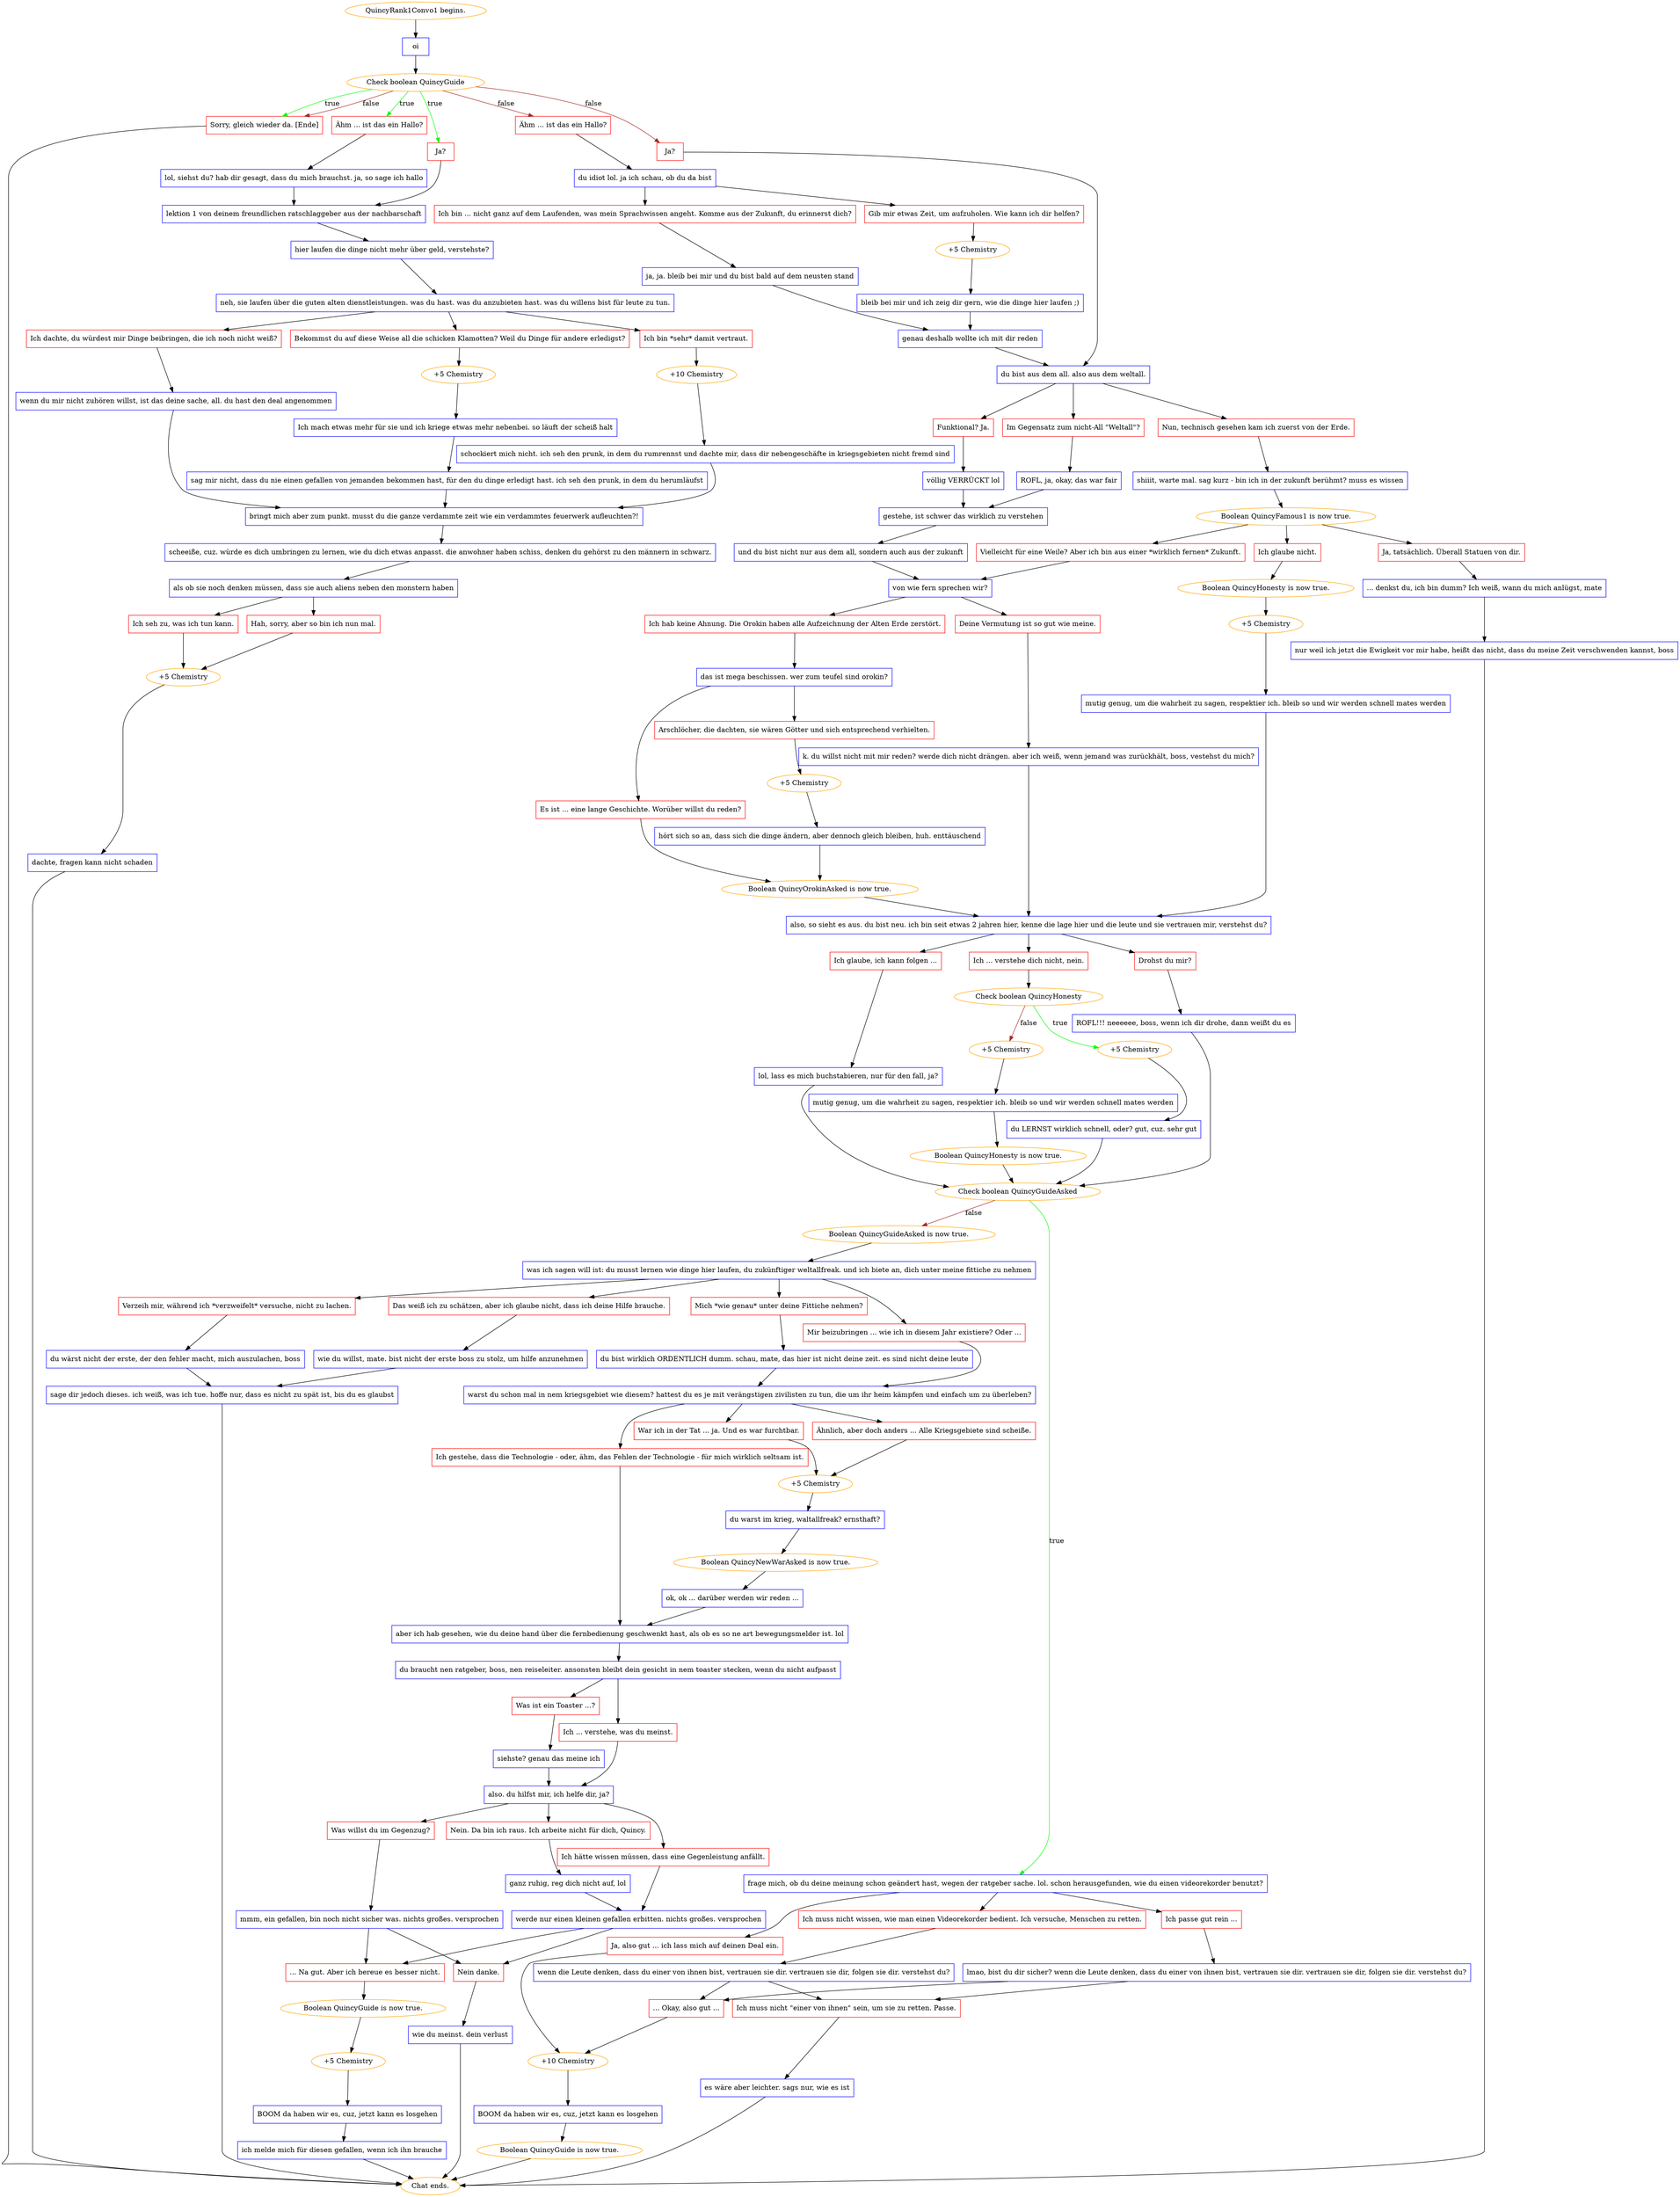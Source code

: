digraph {
	"QuincyRank1Convo1 begins." [color=orange];
		"QuincyRank1Convo1 begins." -> j257008930;
	j257008930 [label="oi",shape=box,color=blue];
		j257008930 -> j792879949;
	j792879949 [label="Check boolean QuincyGuide",color=orange];
		j792879949 -> j3331028198 [label=true,color=green];
		j792879949 -> j2456115091 [label=true,color=green];
		j792879949 -> j98709836 [label=true,color=green];
		j792879949 -> j3331028198 [label=false,color=brown];
		j792879949 -> j199591473 [label=false,color=brown];
		j792879949 -> j47267271 [label=false,color=brown];
	j3331028198 [label="Sorry, gleich wieder da. [Ende]",shape=box,color=red];
		j3331028198 -> "Chat ends.";
	j2456115091 [label="Ähm ... ist das ein Hallo?",shape=box,color=red];
		j2456115091 -> j2202277862;
	j98709836 [label="Ja?",shape=box,color=red];
		j98709836 -> j2996922429;
	j199591473 [label="Ähm ... ist das ein Hallo?",shape=box,color=red];
		j199591473 -> j133181154;
	j47267271 [label="Ja?",shape=box,color=red];
		j47267271 -> j1794608543;
	"Chat ends." [color=orange];
	j2202277862 [label="lol, siehst du? hab dir gesagt, dass du mich brauchst. ja, so sage ich hallo",shape=box,color=blue];
		j2202277862 -> j2996922429;
	j2996922429 [label="lektion 1 von deinem freundlichen ratschlaggeber aus der nachbarschaft",shape=box,color=blue];
		j2996922429 -> j113796798;
	j133181154 [label="du idiot lol. ja ich schau, ob du da bist",shape=box,color=blue];
		j133181154 -> j171914544;
		j133181154 -> j1089498664;
	j1794608543 [label="du bist aus dem all. also aus dem weltall.",shape=box,color=blue];
		j1794608543 -> j512471308;
		j1794608543 -> j2948946080;
		j1794608543 -> j3827542768;
	j113796798 [label="hier laufen die dinge nicht mehr über geld, verstehste?",shape=box,color=blue];
		j113796798 -> j2092063420;
	j171914544 [label="Ich bin ... nicht ganz auf dem Laufenden, was mein Sprachwissen angeht. Komme aus der Zukunft, du erinnerst dich?",shape=box,color=red];
		j171914544 -> j4260035689;
	j1089498664 [label="Gib mir etwas Zeit, um aufzuholen. Wie kann ich dir helfen?",shape=box,color=red];
		j1089498664 -> j1193908225;
	j512471308 [label="Im Gegensatz zum nicht-All \"Weltall\"?",shape=box,color=red];
		j512471308 -> j3704586016;
	j2948946080 [label="Funktional? Ja.",shape=box,color=red];
		j2948946080 -> j1730574809;
	j3827542768 [label="Nun, technisch gesehen kam ich zuerst von der Erde.",shape=box,color=red];
		j3827542768 -> j2257892757;
	j2092063420 [label="neh, sie laufen über die guten alten dienstleistungen. was du hast. was du anzubieten hast. was du willens bist für leute zu tun.",shape=box,color=blue];
		j2092063420 -> j1666227053;
		j2092063420 -> j3305314196;
		j2092063420 -> j194022591;
	j4260035689 [label="ja, ja. bleib bei mir und du bist bald auf dem neusten stand",shape=box,color=blue];
		j4260035689 -> j3874495538;
	j1193908225 [label="+5 Chemistry",color=orange];
		j1193908225 -> j3159727874;
	j3704586016 [label="ROFL, ja, okay, das war fair",shape=box,color=blue];
		j3704586016 -> j1331962458;
	j1730574809 [label="völlig VERRÜCKT lol",shape=box,color=blue];
		j1730574809 -> j1331962458;
	j2257892757 [label="shiiit, warte mal. sag kurz - bin ich in der zukunft berühmt? muss es wissen",shape=box,color=blue];
		j2257892757 -> j3349012187;
	j1666227053 [label="Bekommst du auf diese Weise all die schicken Klamotten? Weil du Dinge für andere erledigst?",shape=box,color=red];
		j1666227053 -> j648027802;
	j3305314196 [label="Ich bin *sehr* damit vertraut.",shape=box,color=red];
		j3305314196 -> j1898567124;
	j194022591 [label="Ich dachte, du würdest mir Dinge beibringen, die ich noch nicht weiß?",shape=box,color=red];
		j194022591 -> j753079072;
	j3874495538 [label="genau deshalb wollte ich mit dir reden",shape=box,color=blue];
		j3874495538 -> j1794608543;
	j3159727874 [label="bleib bei mir und ich zeig dir gern, wie die dinge hier laufen ;)",shape=box,color=blue];
		j3159727874 -> j3874495538;
	j1331962458 [label="gestehe, ist schwer das wirklich zu verstehen",shape=box,color=blue];
		j1331962458 -> j3356109771;
	j3349012187 [label="Boolean QuincyFamous1 is now true.",color=orange];
		j3349012187 -> j2132169521;
		j3349012187 -> j2137651615;
		j3349012187 -> j3211923620;
	j648027802 [label="+5 Chemistry",color=orange];
		j648027802 -> j490363941;
	j1898567124 [label="+10 Chemistry",color=orange];
		j1898567124 -> j325227909;
	j753079072 [label="wenn du mir nicht zuhören willst, ist das deine sache, all. du hast den deal angenommen",shape=box,color=blue];
		j753079072 -> j2597689545;
	j3356109771 [label="und du bist nicht nur aus dem all, sondern auch aus der zukunft",shape=box,color=blue];
		j3356109771 -> j3201261208;
	j2132169521 [label="Ja, tatsächlich. Überall Statuen von dir.",shape=box,color=red];
		j2132169521 -> j3631923176;
	j2137651615 [label="Ich glaube nicht.",shape=box,color=red];
		j2137651615 -> j1239748903;
	j3211923620 [label="Vielleicht für eine Weile? Aber ich bin aus einer *wirklich fernen* Zukunft.",shape=box,color=red];
		j3211923620 -> j3201261208;
	j490363941 [label="Ich mach etwas mehr für sie und ich kriege etwas mehr nebenbei. so läuft der scheiß halt",shape=box,color=blue];
		j490363941 -> j4106694803;
	j325227909 [label="schockiert mich nicht. ich seh den prunk, in dem du rumrennst und dachte mir, dass dir nebengeschäfte in kriegsgebieten nicht fremd sind",shape=box,color=blue];
		j325227909 -> j2597689545;
	j2597689545 [label="bringt mich aber zum punkt. musst du die ganze verdammte zeit wie ein verdammtes feuerwerk aufleuchten?!",shape=box,color=blue];
		j2597689545 -> j3870368307;
	j3201261208 [label="von wie fern sprechen wir?",shape=box,color=blue];
		j3201261208 -> j4218553741;
		j3201261208 -> j3761652879;
	j3631923176 [label="... denkst du, ich bin dumm? Ich weiß, wann du mich anlügst, mate",shape=box,color=blue];
		j3631923176 -> j4012072905;
	j1239748903 [label="Boolean QuincyHonesty is now true.",color=orange];
		j1239748903 -> j2575143873;
	j4106694803 [label="sag mir nicht, dass du nie einen gefallen von jemanden bekommen hast, für den du dinge erledigt hast. ich seh den prunk, in dem du herumläufst",shape=box,color=blue];
		j4106694803 -> j2597689545;
	j3870368307 [label="scheeiße, cuz. würde es dich umbringen zu lernen, wie du dich etwas anpasst. die anwohner haben schiss, denken du gehörst zu den männern in schwarz.",shape=box,color=blue];
		j3870368307 -> j4143906808;
	j4218553741 [label="Deine Vermutung ist so gut wie meine.",shape=box,color=red];
		j4218553741 -> j2234492244;
	j3761652879 [label="Ich hab keine Ahnung. Die Orokin haben alle Aufzeichnung der Alten Erde zerstört.",shape=box,color=red];
		j3761652879 -> j2254957333;
	j4012072905 [label="nur weil ich jetzt die Ewigkeit vor mir habe, heißt das nicht, dass du meine Zeit verschwenden kannst, boss",shape=box,color=blue];
		j4012072905 -> "Chat ends.";
	j2575143873 [label="+5 Chemistry",color=orange];
		j2575143873 -> j2555793981;
	j4143906808 [label="als ob sie noch denken müssen, dass sie auch aliens neben den monstern haben",shape=box,color=blue];
		j4143906808 -> j1286854108;
		j4143906808 -> j3640508082;
	j2234492244 [label="k. du willst nicht mit mir reden? werde dich nicht drängen. aber ich weiß, wenn jemand was zurückhält, boss, vestehst du mich?",shape=box,color=blue];
		j2234492244 -> j3135957830;
	j2254957333 [label="das ist mega beschissen. wer zum teufel sind orokin?",shape=box,color=blue];
		j2254957333 -> j2037596755;
		j2254957333 -> j4061514723;
	j2555793981 [label="mutig genug, um die wahrheit zu sagen, respektier ich. bleib so und wir werden schnell mates werden",shape=box,color=blue];
		j2555793981 -> j3135957830;
	j1286854108 [label="Ich seh zu, was ich tun kann.",shape=box,color=red];
		j1286854108 -> j2316227870;
	j3640508082 [label="Hah, sorry, aber so bin ich nun mal.",shape=box,color=red];
		j3640508082 -> j2316227870;
	j3135957830 [label="also, so sieht es aus. du bist neu. ich bin seit etwas 2 jahren hier, kenne die lage hier und die leute und sie vertrauen mir, verstehst du?",shape=box,color=blue];
		j3135957830 -> j2179762584;
		j3135957830 -> j1056290223;
		j3135957830 -> j2795730469;
	j2037596755 [label="Es ist ... eine lange Geschichte. Worüber willst du reden?",shape=box,color=red];
		j2037596755 -> j181638718;
	j4061514723 [label="Arschlöcher, die dachten, sie wären Götter und sich entsprechend verhielten.",shape=box,color=red];
		j4061514723 -> j426740491;
	j2316227870 [label="+5 Chemistry",color=orange];
		j2316227870 -> j3445634034;
	j2179762584 [label="Ich ... verstehe dich nicht, nein.",shape=box,color=red];
		j2179762584 -> j3337574288;
	j1056290223 [label="Drohst du mir?",shape=box,color=red];
		j1056290223 -> j3647480105;
	j2795730469 [label="Ich glaube, ich kann folgen ...",shape=box,color=red];
		j2795730469 -> j2497528247;
	j181638718 [label="Boolean QuincyOrokinAsked is now true.",color=orange];
		j181638718 -> j3135957830;
	j426740491 [label="+5 Chemistry",color=orange];
		j426740491 -> j1305619097;
	j3445634034 [label="dachte, fragen kann nicht schaden",shape=box,color=blue];
		j3445634034 -> "Chat ends.";
	j3337574288 [label="Check boolean QuincyHonesty",color=orange];
		j3337574288 -> j2885873824 [label=true,color=green];
		j3337574288 -> j1860742724 [label=false,color=brown];
	j3647480105 [label="ROFL!!! neeeeee, boss, wenn ich dir drohe, dann weißt du es",shape=box,color=blue];
		j3647480105 -> j3086655143;
	j2497528247 [label="lol, lass es mich buchstabieren, nur für den fall, ja?",shape=box,color=blue];
		j2497528247 -> j3086655143;
	j1305619097 [label="hört sich so an, dass sich die dinge ändern, aber dennoch gleich bleiben, huh. enttäuschend",shape=box,color=blue];
		j1305619097 -> j181638718;
	j2885873824 [label="+5 Chemistry",color=orange];
		j2885873824 -> j1813264516;
	j1860742724 [label="+5 Chemistry",color=orange];
		j1860742724 -> j823274025;
	j3086655143 [label="Check boolean QuincyGuideAsked",color=orange];
		j3086655143 -> j3353326711 [label=true,color=green];
		j3086655143 -> j943434273 [label=false,color=brown];
	j1813264516 [label="du LERNST wirklich schnell, oder? gut, cuz. sehr gut",shape=box,color=blue];
		j1813264516 -> j3086655143;
	j823274025 [label="mutig genug, um die wahrheit zu sagen, respektier ich. bleib so und wir werden schnell mates werden",shape=box,color=blue];
		j823274025 -> j1291527118;
	j3353326711 [label="frage mich, ob du deine meinung schon geändert hast, wegen der ratgeber sache. lol. schon herausgefunden, wie du einen videorekorder benutzt?",shape=box,color=blue];
		j3353326711 -> j3806050578;
		j3353326711 -> j1159013395;
		j3353326711 -> j3060303119;
	j943434273 [label="Boolean QuincyGuideAsked is now true.",color=orange];
		j943434273 -> j2097940879;
	j1291527118 [label="Boolean QuincyHonesty is now true.",color=orange];
		j1291527118 -> j3086655143;
	j3806050578 [label="Ja, also gut ... ich lass mich auf deinen Deal ein.",shape=box,color=red];
		j3806050578 -> j1548153054;
	j1159013395 [label="Ich passe gut rein ...",shape=box,color=red];
		j1159013395 -> j3146022758;
	j3060303119 [label="Ich muss nicht wissen, wie man einen Videorekorder bedient. Ich versuche, Menschen zu retten.",shape=box,color=red];
		j3060303119 -> j2292387969;
	j2097940879 [label="was ich sagen will ist: du musst lernen wie dinge hier laufen, du zukünftiger weltallfreak. und ich biete an, dich unter meine fittiche zu nehmen",shape=box,color=blue];
		j2097940879 -> j248697553;
		j2097940879 -> j3817431908;
		j2097940879 -> j1740803091;
		j2097940879 -> j1891842298;
	j1548153054 [label="+10 Chemistry",color=orange];
		j1548153054 -> j2931486549;
	j3146022758 [label="lmao, bist du dir sicher? wenn die Leute denken, dass du einer von ihnen bist, vertrauen sie dir. vertrauen sie dir, folgen sie dir. verstehst du?",shape=box,color=blue];
		j3146022758 -> j953166535;
		j3146022758 -> j4189419605;
	j2292387969 [label="wenn die Leute denken, dass du einer von ihnen bist, vertrauen sie dir. vertrauen sie dir, folgen sie dir. verstehst du?",shape=box,color=blue];
		j2292387969 -> j953166535;
		j2292387969 -> j4189419605;
	j248697553 [label="Mir beizubringen ... wie ich in diesem Jahr existiere? Oder ...",shape=box,color=red];
		j248697553 -> j3832162149;
	j3817431908 [label="Mich *wie genau* unter deine Fittiche nehmen?",shape=box,color=red];
		j3817431908 -> j711657728;
	j1740803091 [label="Verzeih mir, während ich *verzweifelt* versuche, nicht zu lachen.",shape=box,color=red];
		j1740803091 -> j1244574652;
	j1891842298 [label="Das weiß ich zu schätzen, aber ich glaube nicht, dass ich deine Hilfe brauche.",shape=box,color=red];
		j1891842298 -> j3943613402;
	j2931486549 [label="BOOM da haben wir es, cuz, jetzt kann es losgehen",shape=box,color=blue];
		j2931486549 -> j810565081;
	j953166535 [label="... Okay, also gut ...",shape=box,color=red];
		j953166535 -> j1548153054;
	j4189419605 [label="Ich muss nicht \"einer von ihnen\" sein, um sie zu retten. Passe.",shape=box,color=red];
		j4189419605 -> j2483446630;
	j3832162149 [label="warst du schon mal in nem kriegsgebiet wie diesem? hattest du es je mit verängstigen zivilisten zu tun, die um ihr heim kämpfen und einfach um zu überleben?",shape=box,color=blue];
		j3832162149 -> j1819945897;
		j3832162149 -> j365758076;
		j3832162149 -> j3838998070;
	j711657728 [label="du bist wirklich ORDENTLICH dumm. schau, mate, das hier ist nicht deine zeit. es sind nicht deine leute",shape=box,color=blue];
		j711657728 -> j3832162149;
	j1244574652 [label="du wärst nicht der erste, der den fehler macht, mich auszulachen, boss",shape=box,color=blue];
		j1244574652 -> j762394738;
	j3943613402 [label="wie du willst, mate. bist nicht der erste boss zu stolz, um hilfe anzunehmen",shape=box,color=blue];
		j3943613402 -> j762394738;
	j810565081 [label="Boolean QuincyGuide is now true.",color=orange];
		j810565081 -> "Chat ends.";
	j2483446630 [label="es wäre aber leichter. sags nur, wie es ist",shape=box,color=blue];
		j2483446630 -> "Chat ends.";
	j1819945897 [label="Ich gestehe, dass die Technologie - oder, ähm, das Fehlen der Technologie - für mich wirklich seltsam ist.",shape=box,color=red];
		j1819945897 -> j4243231432;
	j365758076 [label="Ähnlich, aber doch anders ... Alle Kriegsgebiete sind scheiße.",shape=box,color=red];
		j365758076 -> j2756736110;
	j3838998070 [label="War ich in der Tat ... ja. Und es war furchtbar.",shape=box,color=red];
		j3838998070 -> j2756736110;
	j762394738 [label="sage dir jedoch dieses. ich weiß, was ich tue. hoffe nur, dass es nicht zu spät ist, bis du es glaubst",shape=box,color=blue];
		j762394738 -> "Chat ends.";
	j4243231432 [label="aber ich hab gesehen, wie du deine hand über die fernbedienung geschwenkt hast, als ob es so ne art bewegungsmelder ist. lol",shape=box,color=blue];
		j4243231432 -> j636045081;
	j2756736110 [label="+5 Chemistry",color=orange];
		j2756736110 -> j3492690549;
	j636045081 [label="du braucht nen ratgeber, boss, nen reiseleiter. ansonsten bleibt dein gesicht in nem toaster stecken, wenn du nicht aufpasst",shape=box,color=blue];
		j636045081 -> j142454817;
		j636045081 -> j1807253302;
	j3492690549 [label="du warst im krieg, waltallfreak? ernsthaft?",shape=box,color=blue];
		j3492690549 -> j314982322;
	j142454817 [label="Was ist ein Toaster ...?",shape=box,color=red];
		j142454817 -> j1303892864;
	j1807253302 [label="Ich ... verstehe, was du meinst.",shape=box,color=red];
		j1807253302 -> j4009892658;
	j314982322 [label="Boolean QuincyNewWarAsked is now true.",color=orange];
		j314982322 -> j385816936;
	j1303892864 [label="siehste? genau das meine ich",shape=box,color=blue];
		j1303892864 -> j4009892658;
	j4009892658 [label="also. du hilfst mir, ich helfe dir, ja?",shape=box,color=blue];
		j4009892658 -> j4238255993;
		j4009892658 -> j501268311;
		j4009892658 -> j1122544572;
	j385816936 [label="ok, ok ... darüber werden wir reden ...",shape=box,color=blue];
		j385816936 -> j4243231432;
	j4238255993 [label="Was willst du im Gegenzug?",shape=box,color=red];
		j4238255993 -> j1957038576;
	j501268311 [label="Ich hätte wissen müssen, dass eine Gegenleistung anfällt.",shape=box,color=red];
		j501268311 -> j948201853;
	j1122544572 [label="Nein. Da bin ich raus. Ich arbeite nicht für dich, Quincy.",shape=box,color=red];
		j1122544572 -> j3864640437;
	j1957038576 [label="mmm, ein gefallen, bin noch nicht sicher was. nichts großes. versprochen",shape=box,color=blue];
		j1957038576 -> j1625349789;
		j1957038576 -> j1509866144;
	j948201853 [label="werde nur einen kleinen gefallen erbitten. nichts großes. versprochen",shape=box,color=blue];
		j948201853 -> j1625349789;
		j948201853 -> j1509866144;
	j3864640437 [label="ganz ruhig, reg dich nicht auf, lol",shape=box,color=blue];
		j3864640437 -> j948201853;
	j1625349789 [label="... Na gut. Aber ich bereue es besser nicht.",shape=box,color=red];
		j1625349789 -> j3924691081;
	j1509866144 [label="Nein danke.",shape=box,color=red];
		j1509866144 -> j348137936;
	j3924691081 [label="Boolean QuincyGuide is now true.",color=orange];
		j3924691081 -> j1232146153;
	j348137936 [label="wie du meinst. dein verlust",shape=box,color=blue];
		j348137936 -> "Chat ends.";
	j1232146153 [label="+5 Chemistry",color=orange];
		j1232146153 -> j1924108135;
	j1924108135 [label="BOOM da haben wir es, cuz, jetzt kann es losgehen",shape=box,color=blue];
		j1924108135 -> j1830877525;
	j1830877525 [label="ich melde mich für diesen gefallen, wenn ich ihn brauche",shape=box,color=blue];
		j1830877525 -> "Chat ends.";
}